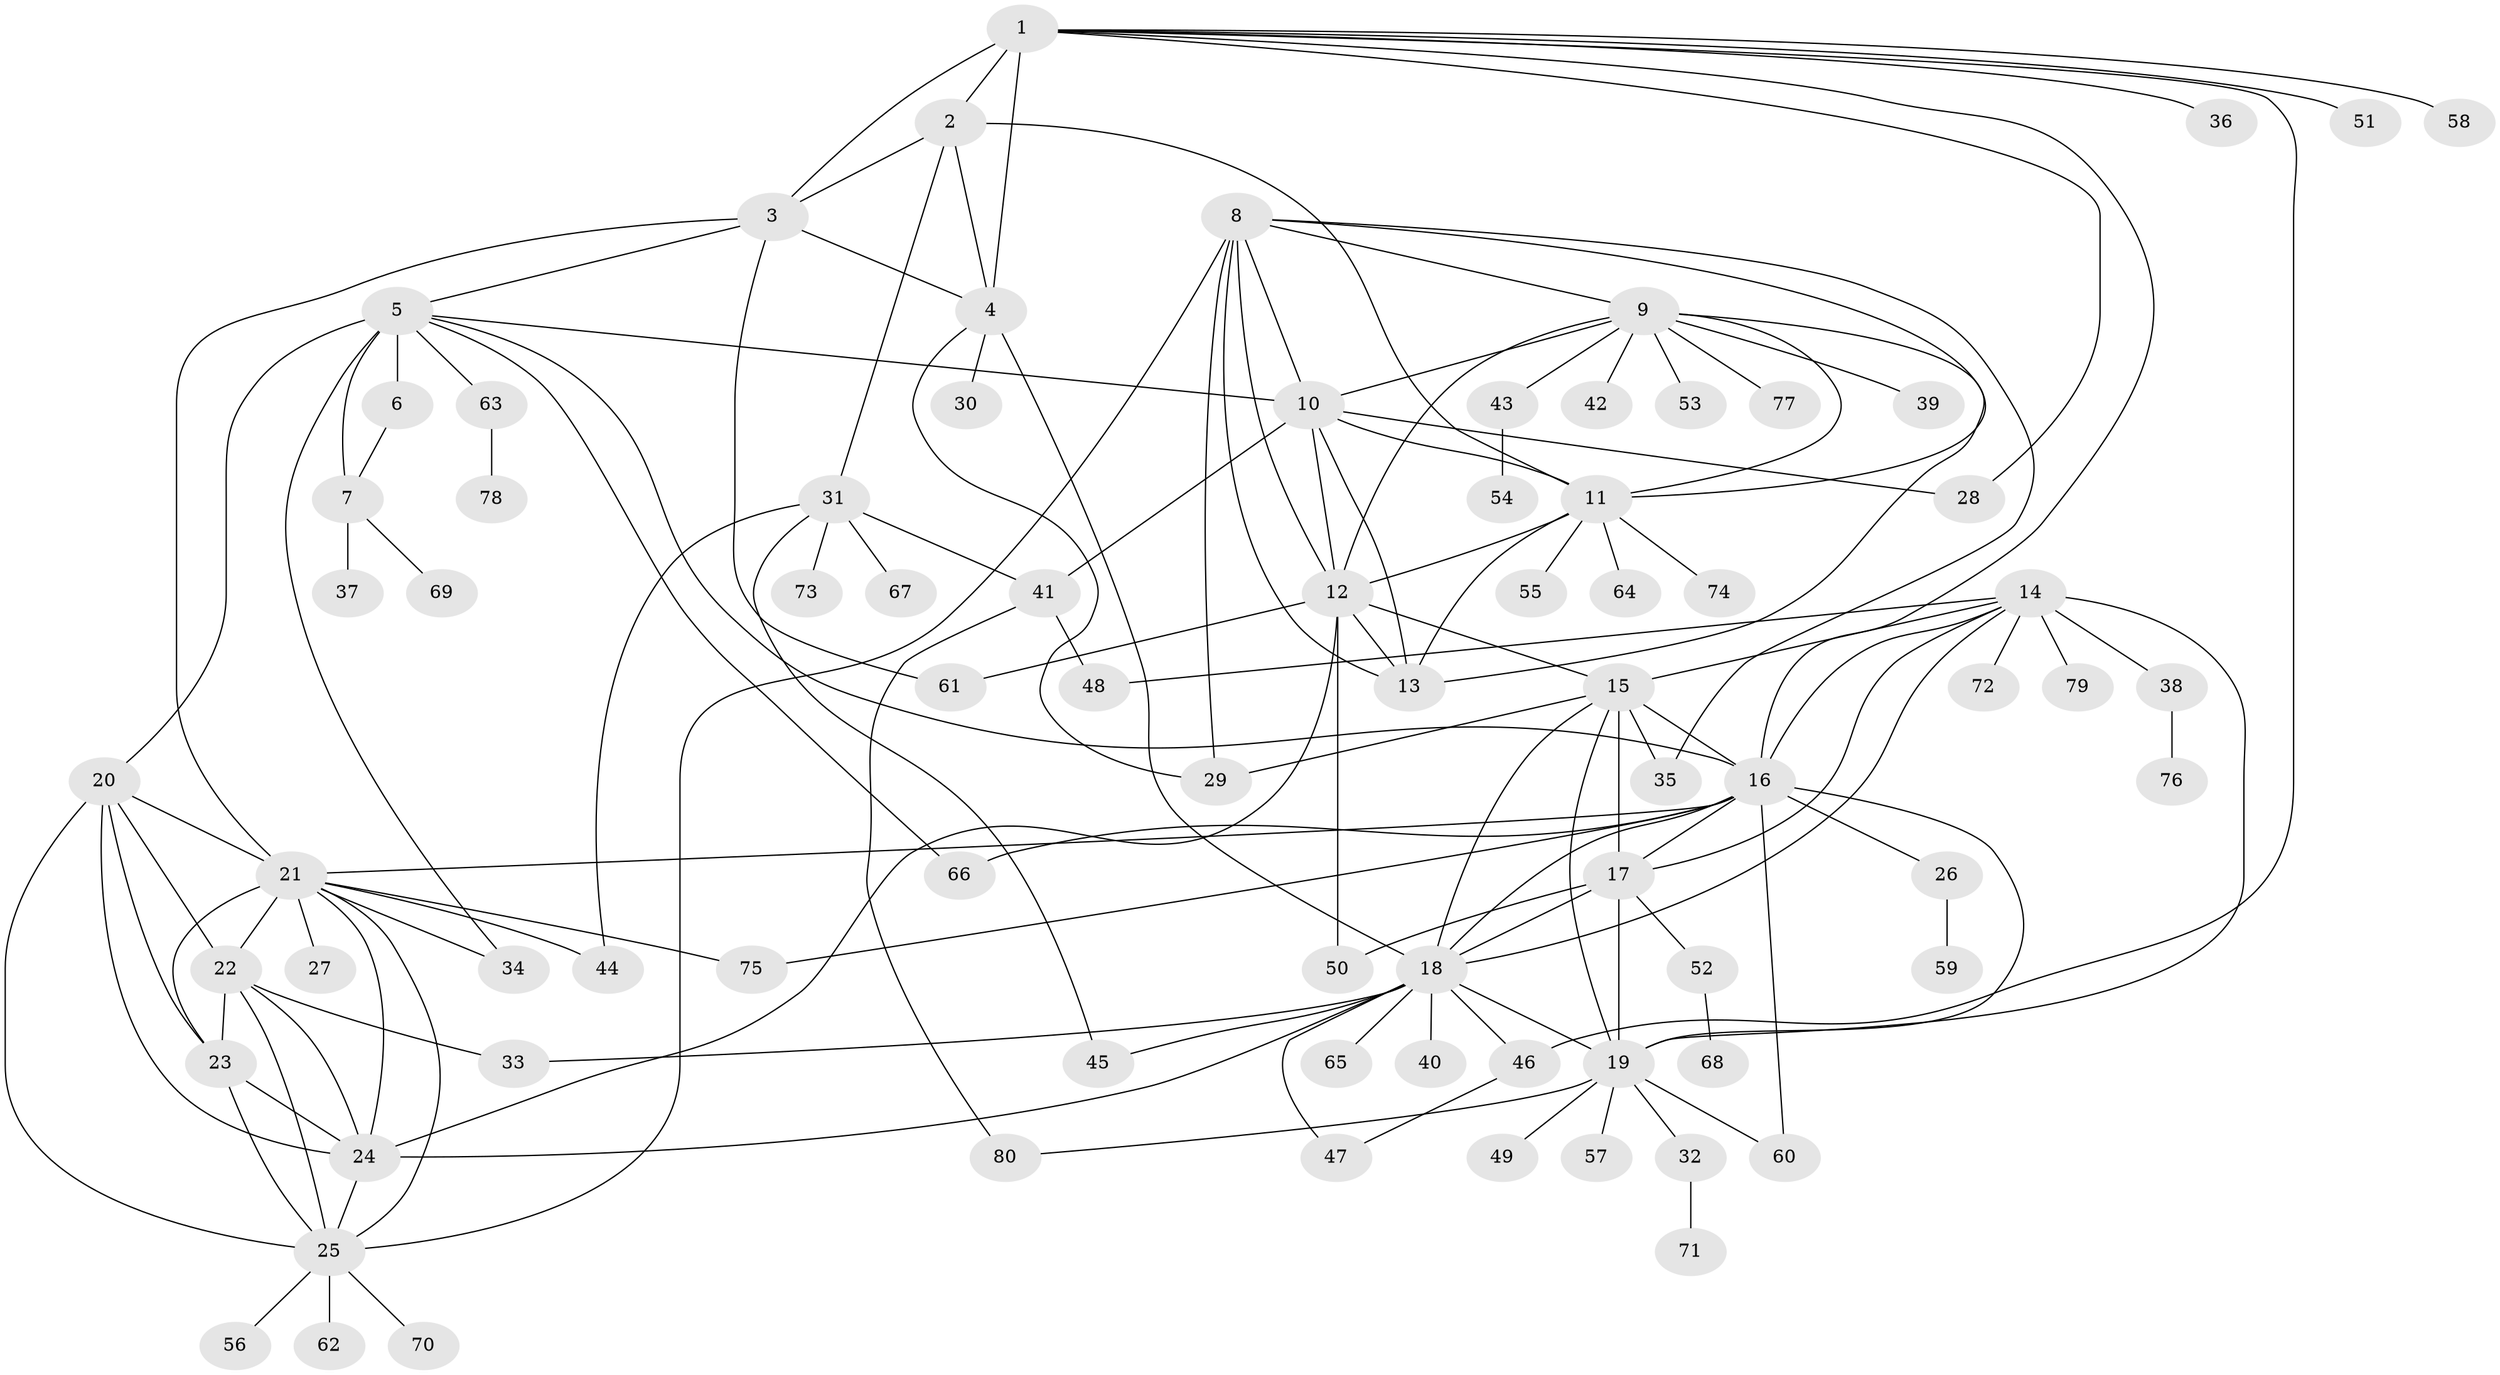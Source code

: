 // original degree distribution, {10: 0.045454545454545456, 8: 0.05303030303030303, 6: 0.030303030303030304, 9: 0.03787878787878788, 7: 0.030303030303030304, 11: 0.022727272727272728, 14: 0.007575757575757576, 12: 0.007575757575757576, 2: 0.17424242424242425, 1: 0.5227272727272727, 5: 0.007575757575757576, 3: 0.045454545454545456, 4: 0.015151515151515152}
// Generated by graph-tools (version 1.1) at 2025/52/03/04/25 22:52:23]
// undirected, 80 vertices, 140 edges
graph export_dot {
  node [color=gray90,style=filled];
  1;
  2;
  3;
  4;
  5;
  6;
  7;
  8;
  9;
  10;
  11;
  12;
  13;
  14;
  15;
  16;
  17;
  18;
  19;
  20;
  21;
  22;
  23;
  24;
  25;
  26;
  27;
  28;
  29;
  30;
  31;
  32;
  33;
  34;
  35;
  36;
  37;
  38;
  39;
  40;
  41;
  42;
  43;
  44;
  45;
  46;
  47;
  48;
  49;
  50;
  51;
  52;
  53;
  54;
  55;
  56;
  57;
  58;
  59;
  60;
  61;
  62;
  63;
  64;
  65;
  66;
  67;
  68;
  69;
  70;
  71;
  72;
  73;
  74;
  75;
  76;
  77;
  78;
  79;
  80;
  1 -- 2 [weight=3.0];
  1 -- 3 [weight=3.0];
  1 -- 4 [weight=3.0];
  1 -- 16 [weight=1.0];
  1 -- 28 [weight=1.0];
  1 -- 36 [weight=1.0];
  1 -- 46 [weight=1.0];
  1 -- 51 [weight=1.0];
  1 -- 58 [weight=1.0];
  2 -- 3 [weight=1.0];
  2 -- 4 [weight=1.0];
  2 -- 11 [weight=1.0];
  2 -- 31 [weight=1.0];
  3 -- 4 [weight=1.0];
  3 -- 5 [weight=1.0];
  3 -- 21 [weight=1.0];
  3 -- 61 [weight=1.0];
  4 -- 18 [weight=1.0];
  4 -- 29 [weight=1.0];
  4 -- 30 [weight=1.0];
  5 -- 6 [weight=6.0];
  5 -- 7 [weight=4.0];
  5 -- 10 [weight=1.0];
  5 -- 16 [weight=1.0];
  5 -- 20 [weight=1.0];
  5 -- 34 [weight=1.0];
  5 -- 63 [weight=1.0];
  5 -- 66 [weight=1.0];
  6 -- 7 [weight=1.0];
  7 -- 37 [weight=1.0];
  7 -- 69 [weight=1.0];
  8 -- 9 [weight=1.0];
  8 -- 10 [weight=1.0];
  8 -- 11 [weight=1.0];
  8 -- 12 [weight=2.0];
  8 -- 13 [weight=1.0];
  8 -- 25 [weight=1.0];
  8 -- 29 [weight=1.0];
  8 -- 35 [weight=1.0];
  9 -- 10 [weight=1.0];
  9 -- 11 [weight=1.0];
  9 -- 12 [weight=1.0];
  9 -- 13 [weight=1.0];
  9 -- 39 [weight=1.0];
  9 -- 42 [weight=1.0];
  9 -- 43 [weight=1.0];
  9 -- 53 [weight=1.0];
  9 -- 77 [weight=1.0];
  10 -- 11 [weight=1.0];
  10 -- 12 [weight=1.0];
  10 -- 13 [weight=1.0];
  10 -- 28 [weight=1.0];
  10 -- 41 [weight=1.0];
  11 -- 12 [weight=1.0];
  11 -- 13 [weight=1.0];
  11 -- 55 [weight=1.0];
  11 -- 64 [weight=1.0];
  11 -- 74 [weight=1.0];
  12 -- 13 [weight=1.0];
  12 -- 15 [weight=1.0];
  12 -- 24 [weight=1.0];
  12 -- 50 [weight=1.0];
  12 -- 61 [weight=1.0];
  14 -- 15 [weight=1.0];
  14 -- 16 [weight=1.0];
  14 -- 17 [weight=1.0];
  14 -- 18 [weight=1.0];
  14 -- 19 [weight=1.0];
  14 -- 38 [weight=1.0];
  14 -- 48 [weight=1.0];
  14 -- 72 [weight=1.0];
  14 -- 79 [weight=1.0];
  15 -- 16 [weight=1.0];
  15 -- 17 [weight=1.0];
  15 -- 18 [weight=1.0];
  15 -- 19 [weight=1.0];
  15 -- 29 [weight=1.0];
  15 -- 35 [weight=3.0];
  16 -- 17 [weight=1.0];
  16 -- 18 [weight=1.0];
  16 -- 19 [weight=1.0];
  16 -- 21 [weight=1.0];
  16 -- 26 [weight=1.0];
  16 -- 60 [weight=1.0];
  16 -- 66 [weight=1.0];
  16 -- 75 [weight=1.0];
  17 -- 18 [weight=1.0];
  17 -- 19 [weight=1.0];
  17 -- 50 [weight=1.0];
  17 -- 52 [weight=1.0];
  18 -- 19 [weight=1.0];
  18 -- 24 [weight=1.0];
  18 -- 33 [weight=1.0];
  18 -- 40 [weight=1.0];
  18 -- 45 [weight=1.0];
  18 -- 46 [weight=1.0];
  18 -- 47 [weight=1.0];
  18 -- 65 [weight=1.0];
  19 -- 32 [weight=1.0];
  19 -- 49 [weight=1.0];
  19 -- 57 [weight=1.0];
  19 -- 60 [weight=1.0];
  19 -- 80 [weight=1.0];
  20 -- 21 [weight=1.0];
  20 -- 22 [weight=1.0];
  20 -- 23 [weight=1.0];
  20 -- 24 [weight=1.0];
  20 -- 25 [weight=1.0];
  21 -- 22 [weight=1.0];
  21 -- 23 [weight=1.0];
  21 -- 24 [weight=1.0];
  21 -- 25 [weight=1.0];
  21 -- 27 [weight=1.0];
  21 -- 34 [weight=1.0];
  21 -- 44 [weight=1.0];
  21 -- 75 [weight=1.0];
  22 -- 23 [weight=2.0];
  22 -- 24 [weight=1.0];
  22 -- 25 [weight=1.0];
  22 -- 33 [weight=5.0];
  23 -- 24 [weight=1.0];
  23 -- 25 [weight=1.0];
  24 -- 25 [weight=1.0];
  25 -- 56 [weight=1.0];
  25 -- 62 [weight=1.0];
  25 -- 70 [weight=1.0];
  26 -- 59 [weight=1.0];
  31 -- 41 [weight=1.0];
  31 -- 44 [weight=1.0];
  31 -- 45 [weight=1.0];
  31 -- 67 [weight=1.0];
  31 -- 73 [weight=1.0];
  32 -- 71 [weight=1.0];
  38 -- 76 [weight=1.0];
  41 -- 48 [weight=1.0];
  41 -- 80 [weight=1.0];
  43 -- 54 [weight=1.0];
  46 -- 47 [weight=1.0];
  52 -- 68 [weight=1.0];
  63 -- 78 [weight=1.0];
}
